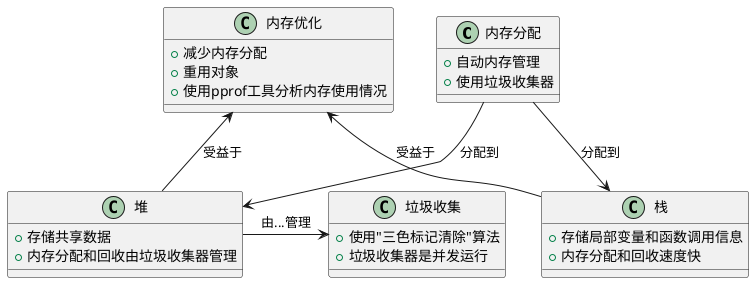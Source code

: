 @startuml

class "内存分配" {
    + 自动内存管理
    + 使用垃圾收集器
}

class "堆" {
    + 存储共享数据
    + 内存分配和回收由垃圾收集器管理
}

class "栈" {
    + 存储局部变量和函数调用信息
    + 内存分配和回收速度快
}

class "垃圾收集" {
    + 使用"三色标记清除"算法
    + 垃圾收集器是并发运行
}

class "内存优化" {
    + 减少内存分配
    + 重用对象
    + 使用pprof工具分析内存使用情况
}

"内存分配" -down-> "堆" : 分配到
"内存分配" -down-> "栈" : 分配到
"堆" -right-> "垃圾收集" : 由...管理
"栈" -up-> "内存优化" : 受益于
"堆" -up-> "内存优化" : 受益于

@enduml
